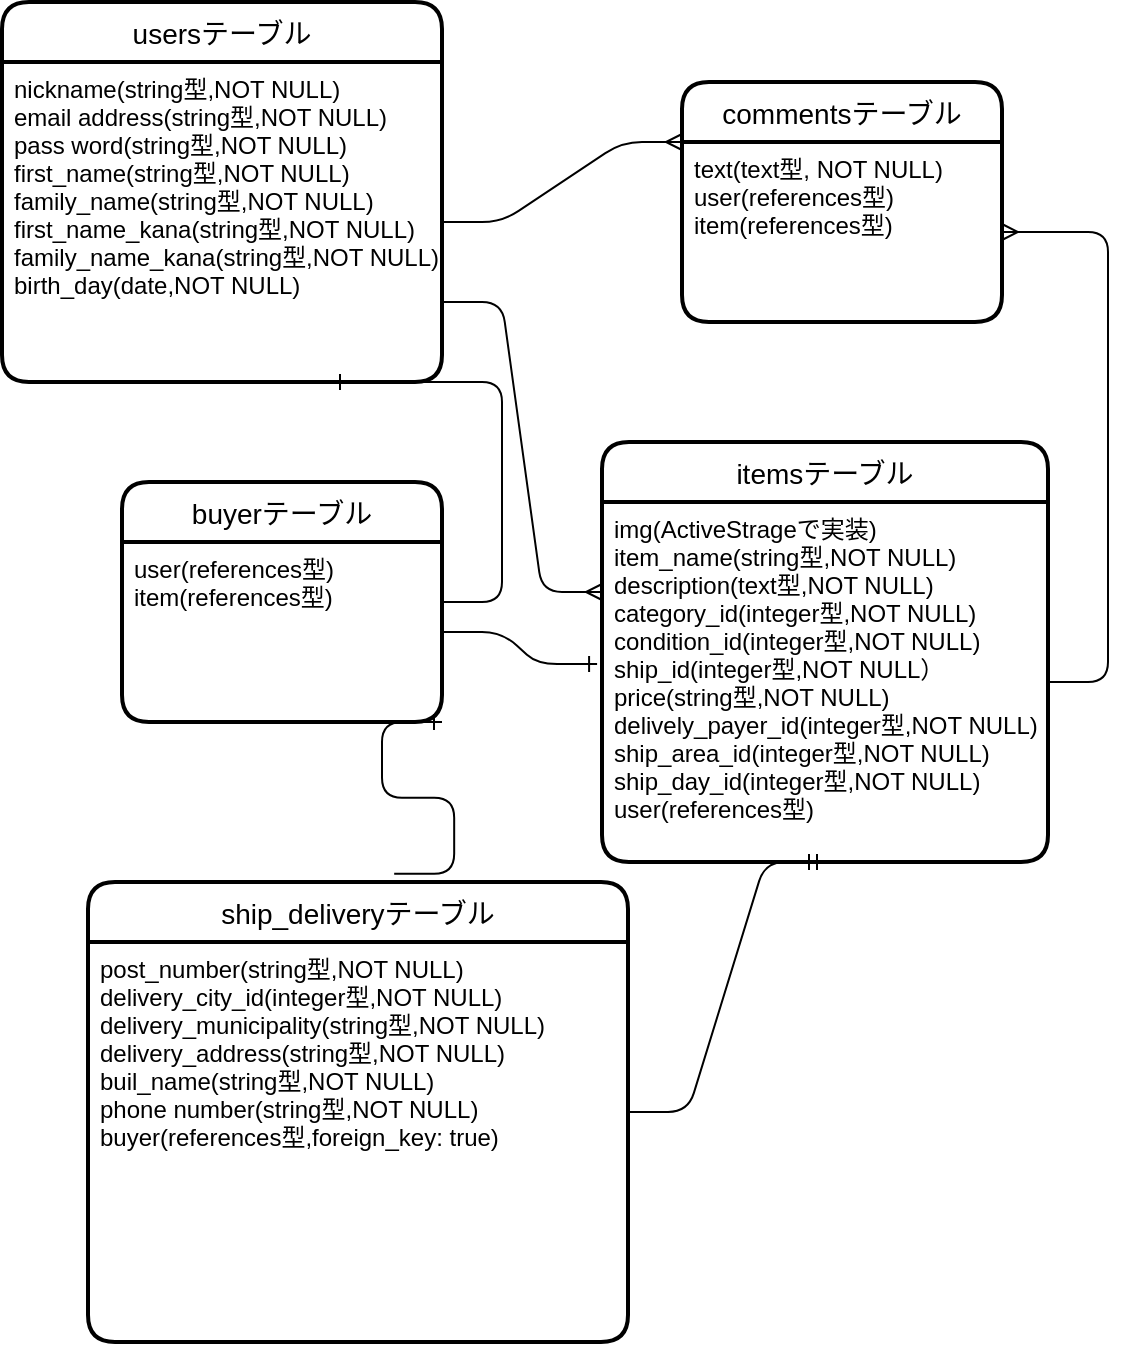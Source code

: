<mxfile version="13.10.0" type="embed">
    <diagram id="ktSkhCPGU-JCYie2QiZc" name="ページ1">
        <mxGraphModel dx="803" dy="680" grid="1" gridSize="10" guides="1" tooltips="1" connect="1" arrows="1" fold="1" page="1" pageScale="1" pageWidth="850" pageHeight="1100" math="0" shadow="0">
            <root>
                <mxCell id="0"/>
                <mxCell id="1" parent="0"/>
                <mxCell id="15" value="usersテーブル" style="swimlane;childLayout=stackLayout;horizontal=1;startSize=30;horizontalStack=0;rounded=1;fontSize=14;fontStyle=0;strokeWidth=2;resizeParent=0;resizeLast=1;shadow=0;dashed=0;align=center;" parent="1" vertex="1">
                    <mxGeometry x="257" y="20" width="220" height="190" as="geometry"/>
                </mxCell>
                <mxCell id="16" value="nickname(string型,NOT NULL)&#10;email address(string型,NOT NULL)&#10;pass word(string型,NOT NULL)&#10;first_name(string型,NOT NULL)&#10;family_name(string型,NOT NULL)&#10;first_name_kana(string型,NOT NULL)&#10;family_name_kana(string型,NOT NULL)&#10;birth_day(date,NOT NULL)&#10;&#10;" style="align=left;strokeColor=none;fillColor=none;spacingLeft=4;fontSize=12;verticalAlign=top;resizable=0;rotatable=0;part=1;" parent="15" vertex="1">
                    <mxGeometry y="30" width="220" height="160" as="geometry"/>
                </mxCell>
                <mxCell id="17" value="itemsテーブル" style="swimlane;childLayout=stackLayout;horizontal=1;startSize=30;horizontalStack=0;rounded=1;fontSize=14;fontStyle=0;strokeWidth=2;resizeParent=0;resizeLast=1;shadow=0;dashed=0;align=center;" parent="1" vertex="1">
                    <mxGeometry x="557" y="240" width="223" height="210" as="geometry"/>
                </mxCell>
                <mxCell id="18" value="img(ActiveStrageで実装)&#10;item_name(string型,NOT NULL)&#10;description(text型,NOT NULL)&#10;category_id(integer型,NOT NULL)&#10;condition_id(integer型,NOT NULL)&#10;ship_id(integer型,NOT NULL）&#10;price(string型,NOT NULL)&#10;delively_payer_id(integer型,NOT NULL)&#10;ship_area_id(integer型,NOT NULL)&#10;ship_day_id(integer型,NOT NULL)&#10;user(references型)&#10;" style="align=left;strokeColor=none;fillColor=none;spacingLeft=4;fontSize=12;verticalAlign=top;resizable=0;rotatable=0;part=1;" parent="17" vertex="1">
                    <mxGeometry y="30" width="223" height="180" as="geometry"/>
                </mxCell>
                <mxCell id="22" value="commentsテーブル" style="swimlane;childLayout=stackLayout;horizontal=1;startSize=30;horizontalStack=0;rounded=1;fontSize=14;fontStyle=0;strokeWidth=2;resizeParent=0;resizeLast=1;shadow=0;dashed=0;align=center;" vertex="1" parent="1">
                    <mxGeometry x="597" y="60" width="160" height="120" as="geometry"/>
                </mxCell>
                <mxCell id="23" value="text(text型, NOT NULL)&#10;user(references型)&#10;item(references型)" style="align=left;strokeColor=none;fillColor=none;spacingLeft=4;fontSize=12;verticalAlign=top;resizable=0;rotatable=0;part=1;" vertex="1" parent="22">
                    <mxGeometry y="30" width="160" height="90" as="geometry"/>
                </mxCell>
                <mxCell id="24" value="" style="edgeStyle=entityRelationEdgeStyle;fontSize=12;html=1;endArrow=ERmany;" edge="1" parent="1" source="18" target="23">
                    <mxGeometry width="100" height="100" relative="1" as="geometry">
                        <mxPoint x="447" y="540" as="sourcePoint"/>
                        <mxPoint x="547" y="440" as="targetPoint"/>
                    </mxGeometry>
                </mxCell>
                <mxCell id="25" value="" style="edgeStyle=entityRelationEdgeStyle;fontSize=12;html=1;endArrow=ERmany;exitX=1;exitY=0.75;exitDx=0;exitDy=0;entryX=0;entryY=0.25;entryDx=0;entryDy=0;" edge="1" parent="1" source="16" target="18">
                    <mxGeometry width="100" height="100" relative="1" as="geometry">
                        <mxPoint x="227" y="190" as="sourcePoint"/>
                        <mxPoint x="257" y="420" as="targetPoint"/>
                    </mxGeometry>
                </mxCell>
                <mxCell id="27" value="" style="edgeStyle=entityRelationEdgeStyle;fontSize=12;html=1;endArrow=ERmany;entryX=0;entryY=0.25;entryDx=0;entryDy=0;" edge="1" parent="1" source="16" target="22">
                    <mxGeometry width="100" height="100" relative="1" as="geometry">
                        <mxPoint x="567" y="260" as="sourcePoint"/>
                        <mxPoint x="577" y="195" as="targetPoint"/>
                    </mxGeometry>
                </mxCell>
                <mxCell id="46" value="buyerテーブル" style="swimlane;childLayout=stackLayout;horizontal=1;startSize=30;horizontalStack=0;rounded=1;fontSize=14;fontStyle=0;strokeWidth=2;resizeParent=0;resizeLast=1;shadow=0;dashed=0;align=center;" vertex="1" parent="1">
                    <mxGeometry x="317" y="260" width="160" height="120" as="geometry"/>
                </mxCell>
                <mxCell id="47" value="user(references型)&#10;item(references型)&#10;" style="align=left;strokeColor=none;fillColor=none;spacingLeft=4;fontSize=12;verticalAlign=top;resizable=0;rotatable=0;part=1;" vertex="1" parent="46">
                    <mxGeometry y="30" width="160" height="90" as="geometry"/>
                </mxCell>
                <mxCell id="48" value="" style="edgeStyle=entityRelationEdgeStyle;fontSize=12;html=1;endArrow=ERone;endFill=1;entryX=-0.011;entryY=0.45;entryDx=0;entryDy=0;entryPerimeter=0;exitX=1;exitY=0.5;exitDx=0;exitDy=0;" edge="1" parent="1" source="47" target="18">
                    <mxGeometry width="100" height="100" relative="1" as="geometry">
                        <mxPoint x="479" y="330" as="sourcePoint"/>
                        <mxPoint x="550" y="349" as="targetPoint"/>
                    </mxGeometry>
                </mxCell>
                <mxCell id="49" value="" style="edgeStyle=entityRelationEdgeStyle;fontSize=12;html=1;endArrow=ERone;endFill=1;entryX=0.75;entryY=1;entryDx=0;entryDy=0;" edge="1" parent="1" source="46" target="16">
                    <mxGeometry width="100" height="100" relative="1" as="geometry">
                        <mxPoint x="413" y="250" as="sourcePoint"/>
                        <mxPoint x="457" y="160" as="targetPoint"/>
                    </mxGeometry>
                </mxCell>
                <mxCell id="50" value="ship_deliveryテーブル" style="swimlane;childLayout=stackLayout;horizontal=1;startSize=30;horizontalStack=0;rounded=1;fontSize=14;fontStyle=0;strokeWidth=2;resizeParent=0;resizeLast=1;shadow=0;dashed=0;align=center;" vertex="1" parent="1">
                    <mxGeometry x="300" y="460" width="270" height="230" as="geometry"/>
                </mxCell>
                <mxCell id="51" value="post_number(string型,NOT NULL)&#10;delivery_city_id(integer型,NOT NULL)&#10;delivery_municipality(string型,NOT NULL)&#10;delivery_address(string型,NOT NULL)&#10;buil_name(string型,NOT NULL)&#10;phone number(string型,NOT NULL)&#10;buyer(references型,foreign_key: true)&#10;" style="align=left;strokeColor=none;fillColor=none;spacingLeft=4;fontSize=12;verticalAlign=top;resizable=0;rotatable=0;part=1;" vertex="1" parent="50">
                    <mxGeometry y="30" width="270" height="200" as="geometry"/>
                </mxCell>
                <mxCell id="52" value="" style="edgeStyle=entityRelationEdgeStyle;fontSize=12;html=1;endArrow=ERmandOne;entryX=0.5;entryY=1;entryDx=0;entryDy=0;" edge="1" parent="1" source="50" target="18">
                    <mxGeometry width="100" height="100" relative="1" as="geometry">
                        <mxPoint x="790" y="526" as="sourcePoint"/>
                        <mxPoint x="790" y="450" as="targetPoint"/>
                    </mxGeometry>
                </mxCell>
                <mxCell id="53" value="" style="edgeStyle=entityRelationEdgeStyle;fontSize=12;html=1;endArrow=ERone;endFill=1;exitX=0.567;exitY=-0.018;exitDx=0;exitDy=0;exitPerimeter=0;entryX=1;entryY=1;entryDx=0;entryDy=0;" edge="1" parent="1" source="50" target="47">
                    <mxGeometry width="100" height="100" relative="1" as="geometry">
                        <mxPoint x="470" y="430" as="sourcePoint"/>
                        <mxPoint x="570" y="330" as="targetPoint"/>
                    </mxGeometry>
                </mxCell>
            </root>
        </mxGraphModel>
    </diagram>
</mxfile>